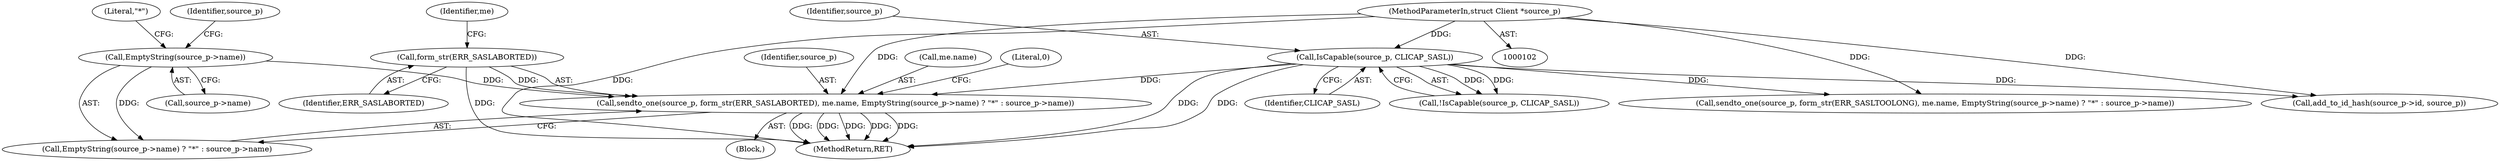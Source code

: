 digraph "0_charybdis_818a3fda944b26d4814132cee14cfda4ea4aa824@API" {
"1000174" [label="(Call,sendto_one(source_p, form_str(ERR_SASLABORTED), me.name, EmptyString(source_p->name) ? \"*\" : source_p->name))"];
"1000118" [label="(Call,IsCapable(source_p, CLICAP_SASL))"];
"1000104" [label="(MethodParameterIn,struct Client *source_p)"];
"1000176" [label="(Call,form_str(ERR_SASLABORTED))"];
"1000182" [label="(Call,EmptyString(source_p->name))"];
"1000183" [label="(Call,source_p->name)"];
"1000174" [label="(Call,sendto_one(source_p, form_str(ERR_SASLABORTED), me.name, EmptyString(source_p->name) ? \"*\" : source_p->name))"];
"1000186" [label="(Literal,\"*\")"];
"1000120" [label="(Identifier,CLICAP_SASL)"];
"1000176" [label="(Call,form_str(ERR_SASLABORTED))"];
"1000173" [label="(Block,)"];
"1000178" [label="(Call,me.name)"];
"1000191" [label="(Literal,0)"];
"1000396" [label="(MethodReturn,RET)"];
"1000252" [label="(Call,add_to_id_hash(source_p->id, source_p))"];
"1000175" [label="(Identifier,source_p)"];
"1000222" [label="(Call,sendto_one(source_p, form_str(ERR_SASLTOOLONG), me.name, EmptyString(source_p->name) ? \"*\" : source_p->name))"];
"1000179" [label="(Identifier,me)"];
"1000119" [label="(Identifier,source_p)"];
"1000177" [label="(Identifier,ERR_SASLABORTED)"];
"1000117" [label="(Call,!IsCapable(source_p, CLICAP_SASL))"];
"1000104" [label="(MethodParameterIn,struct Client *source_p)"];
"1000182" [label="(Call,EmptyString(source_p->name))"];
"1000188" [label="(Identifier,source_p)"];
"1000181" [label="(Call,EmptyString(source_p->name) ? \"*\" : source_p->name)"];
"1000118" [label="(Call,IsCapable(source_p, CLICAP_SASL))"];
"1000174" -> "1000173"  [label="AST: "];
"1000174" -> "1000181"  [label="CFG: "];
"1000175" -> "1000174"  [label="AST: "];
"1000176" -> "1000174"  [label="AST: "];
"1000178" -> "1000174"  [label="AST: "];
"1000181" -> "1000174"  [label="AST: "];
"1000191" -> "1000174"  [label="CFG: "];
"1000174" -> "1000396"  [label="DDG: "];
"1000174" -> "1000396"  [label="DDG: "];
"1000174" -> "1000396"  [label="DDG: "];
"1000174" -> "1000396"  [label="DDG: "];
"1000174" -> "1000396"  [label="DDG: "];
"1000118" -> "1000174"  [label="DDG: "];
"1000104" -> "1000174"  [label="DDG: "];
"1000176" -> "1000174"  [label="DDG: "];
"1000182" -> "1000174"  [label="DDG: "];
"1000118" -> "1000117"  [label="AST: "];
"1000118" -> "1000120"  [label="CFG: "];
"1000119" -> "1000118"  [label="AST: "];
"1000120" -> "1000118"  [label="AST: "];
"1000117" -> "1000118"  [label="CFG: "];
"1000118" -> "1000396"  [label="DDG: "];
"1000118" -> "1000396"  [label="DDG: "];
"1000118" -> "1000117"  [label="DDG: "];
"1000118" -> "1000117"  [label="DDG: "];
"1000104" -> "1000118"  [label="DDG: "];
"1000118" -> "1000222"  [label="DDG: "];
"1000118" -> "1000252"  [label="DDG: "];
"1000104" -> "1000102"  [label="AST: "];
"1000104" -> "1000396"  [label="DDG: "];
"1000104" -> "1000222"  [label="DDG: "];
"1000104" -> "1000252"  [label="DDG: "];
"1000176" -> "1000177"  [label="CFG: "];
"1000177" -> "1000176"  [label="AST: "];
"1000179" -> "1000176"  [label="CFG: "];
"1000176" -> "1000396"  [label="DDG: "];
"1000182" -> "1000181"  [label="AST: "];
"1000182" -> "1000183"  [label="CFG: "];
"1000183" -> "1000182"  [label="AST: "];
"1000186" -> "1000182"  [label="CFG: "];
"1000188" -> "1000182"  [label="CFG: "];
"1000182" -> "1000181"  [label="DDG: "];
}
